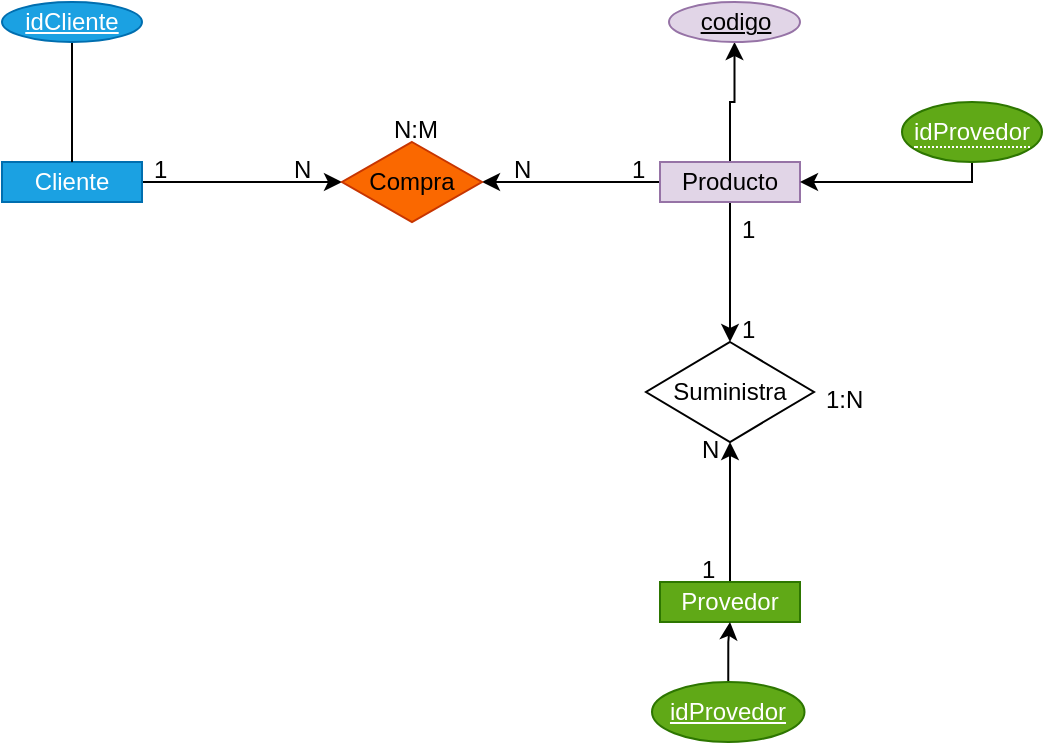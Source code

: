 <mxfile version="22.1.5" type="github">
  <diagram name="Página-1" id="S0HzrSP43NCxXnKHcygr">
    <mxGraphModel dx="880" dy="478" grid="1" gridSize="10" guides="1" tooltips="1" connect="1" arrows="1" fold="1" page="1" pageScale="1" pageWidth="827" pageHeight="1169" math="0" shadow="0">
      <root>
        <mxCell id="0" />
        <mxCell id="1" parent="0" />
        <mxCell id="ZC1FeHEdA0jaDkI6yqFQ-9" value="" style="edgeStyle=orthogonalEdgeStyle;rounded=0;orthogonalLoop=1;jettySize=auto;html=1;" edge="1" parent="1" source="ZC1FeHEdA0jaDkI6yqFQ-1" target="ZC1FeHEdA0jaDkI6yqFQ-3">
          <mxGeometry relative="1" as="geometry" />
        </mxCell>
        <mxCell id="ZC1FeHEdA0jaDkI6yqFQ-1" value="Cliente" style="whiteSpace=wrap;html=1;align=center;fillColor=#1ba1e2;fontColor=#ffffff;strokeColor=#006EAF;" vertex="1" parent="1">
          <mxGeometry x="50" y="180" width="70" height="20" as="geometry" />
        </mxCell>
        <mxCell id="ZC1FeHEdA0jaDkI6yqFQ-10" value="" style="edgeStyle=orthogonalEdgeStyle;rounded=0;orthogonalLoop=1;jettySize=auto;html=1;" edge="1" parent="1" source="ZC1FeHEdA0jaDkI6yqFQ-2" target="ZC1FeHEdA0jaDkI6yqFQ-3">
          <mxGeometry relative="1" as="geometry" />
        </mxCell>
        <mxCell id="ZC1FeHEdA0jaDkI6yqFQ-19" value="" style="edgeStyle=orthogonalEdgeStyle;rounded=0;orthogonalLoop=1;jettySize=auto;html=1;" edge="1" parent="1" source="ZC1FeHEdA0jaDkI6yqFQ-2" target="ZC1FeHEdA0jaDkI6yqFQ-17">
          <mxGeometry relative="1" as="geometry" />
        </mxCell>
        <mxCell id="ZC1FeHEdA0jaDkI6yqFQ-25" value="" style="edgeStyle=orthogonalEdgeStyle;rounded=0;orthogonalLoop=1;jettySize=auto;html=1;" edge="1" parent="1" source="ZC1FeHEdA0jaDkI6yqFQ-2" target="ZC1FeHEdA0jaDkI6yqFQ-20">
          <mxGeometry relative="1" as="geometry" />
        </mxCell>
        <mxCell id="ZC1FeHEdA0jaDkI6yqFQ-2" value="Producto" style="whiteSpace=wrap;html=1;align=center;fillColor=#e1d5e7;strokeColor=#9673a6;" vertex="1" parent="1">
          <mxGeometry x="379" y="180" width="70" height="20" as="geometry" />
        </mxCell>
        <mxCell id="ZC1FeHEdA0jaDkI6yqFQ-3" value="Compra" style="shape=rhombus;perimeter=rhombusPerimeter;whiteSpace=wrap;html=1;align=center;fillColor=#fa6800;fontColor=#000000;strokeColor=#C73500;" vertex="1" parent="1">
          <mxGeometry x="220" y="170" width="70" height="40" as="geometry" />
        </mxCell>
        <mxCell id="ZC1FeHEdA0jaDkI6yqFQ-8" value="" style="edgeStyle=orthogonalEdgeStyle;rounded=0;orthogonalLoop=1;jettySize=auto;html=1;endArrow=none;endFill=0;" edge="1" parent="1" source="ZC1FeHEdA0jaDkI6yqFQ-4" target="ZC1FeHEdA0jaDkI6yqFQ-1">
          <mxGeometry relative="1" as="geometry" />
        </mxCell>
        <mxCell id="ZC1FeHEdA0jaDkI6yqFQ-4" value="idCliente" style="ellipse;whiteSpace=wrap;html=1;align=center;fontStyle=4;fillColor=#1ba1e2;fontColor=#ffffff;strokeColor=#006EAF;" vertex="1" parent="1">
          <mxGeometry x="50" y="100" width="70" height="20" as="geometry" />
        </mxCell>
        <mxCell id="ZC1FeHEdA0jaDkI6yqFQ-11" value="1" style="text;strokeColor=none;fillColor=none;spacingLeft=4;spacingRight=4;overflow=hidden;rotatable=0;points=[[0,0.5],[1,0.5]];portConstraint=eastwest;fontSize=12;whiteSpace=wrap;html=1;" vertex="1" parent="1">
          <mxGeometry x="120" y="170" width="20" height="30" as="geometry" />
        </mxCell>
        <mxCell id="ZC1FeHEdA0jaDkI6yqFQ-12" value="1" style="text;strokeColor=none;fillColor=none;spacingLeft=4;spacingRight=4;overflow=hidden;rotatable=0;points=[[0,0.5],[1,0.5]];portConstraint=eastwest;fontSize=12;whiteSpace=wrap;html=1;" vertex="1" parent="1">
          <mxGeometry x="359" y="170" width="20" height="30" as="geometry" />
        </mxCell>
        <mxCell id="ZC1FeHEdA0jaDkI6yqFQ-14" value="N" style="text;strokeColor=none;fillColor=none;spacingLeft=4;spacingRight=4;overflow=hidden;rotatable=0;points=[[0,0.5],[1,0.5]];portConstraint=eastwest;fontSize=12;whiteSpace=wrap;html=1;" vertex="1" parent="1">
          <mxGeometry x="300" y="170" width="20" height="30" as="geometry" />
        </mxCell>
        <mxCell id="ZC1FeHEdA0jaDkI6yqFQ-15" value="N" style="text;strokeColor=none;fillColor=none;spacingLeft=4;spacingRight=4;overflow=hidden;rotatable=0;points=[[0,0.5],[1,0.5]];portConstraint=eastwest;fontSize=12;whiteSpace=wrap;html=1;" vertex="1" parent="1">
          <mxGeometry x="190" y="170" width="20" height="30" as="geometry" />
        </mxCell>
        <mxCell id="ZC1FeHEdA0jaDkI6yqFQ-16" value="N:M" style="text;strokeColor=none;fillColor=none;spacingLeft=4;spacingRight=4;overflow=hidden;rotatable=0;points=[[0,0.5],[1,0.5]];portConstraint=eastwest;fontSize=12;whiteSpace=wrap;html=1;" vertex="1" parent="1">
          <mxGeometry x="240" y="150" width="35" height="30" as="geometry" />
        </mxCell>
        <mxCell id="ZC1FeHEdA0jaDkI6yqFQ-17" value="codigo" style="ellipse;whiteSpace=wrap;html=1;align=center;fontStyle=4;fillColor=#e1d5e7;strokeColor=#9673a6;" vertex="1" parent="1">
          <mxGeometry x="383.5" y="100" width="65.5" height="20" as="geometry" />
        </mxCell>
        <mxCell id="ZC1FeHEdA0jaDkI6yqFQ-20" value="Suministra" style="shape=rhombus;perimeter=rhombusPerimeter;whiteSpace=wrap;html=1;align=center;" vertex="1" parent="1">
          <mxGeometry x="372" y="270" width="84" height="50" as="geometry" />
        </mxCell>
        <mxCell id="ZC1FeHEdA0jaDkI6yqFQ-24" value="" style="edgeStyle=orthogonalEdgeStyle;rounded=0;orthogonalLoop=1;jettySize=auto;html=1;" edge="1" parent="1" source="ZC1FeHEdA0jaDkI6yqFQ-21" target="ZC1FeHEdA0jaDkI6yqFQ-20">
          <mxGeometry relative="1" as="geometry" />
        </mxCell>
        <mxCell id="ZC1FeHEdA0jaDkI6yqFQ-21" value="Provedor" style="whiteSpace=wrap;html=1;align=center;fillColor=#60a917;strokeColor=#2D7600;fontColor=#ffffff;" vertex="1" parent="1">
          <mxGeometry x="379" y="390" width="70" height="20" as="geometry" />
        </mxCell>
        <mxCell id="ZC1FeHEdA0jaDkI6yqFQ-23" value="" style="edgeStyle=orthogonalEdgeStyle;rounded=0;orthogonalLoop=1;jettySize=auto;html=1;" edge="1" parent="1" source="ZC1FeHEdA0jaDkI6yqFQ-22" target="ZC1FeHEdA0jaDkI6yqFQ-21">
          <mxGeometry relative="1" as="geometry" />
        </mxCell>
        <mxCell id="ZC1FeHEdA0jaDkI6yqFQ-22" value="idProvedor" style="ellipse;whiteSpace=wrap;html=1;align=center;fontStyle=4;fillColor=#60a917;fontColor=#ffffff;strokeColor=#2D7600;" vertex="1" parent="1">
          <mxGeometry x="375" y="440" width="76.25" height="30" as="geometry" />
        </mxCell>
        <mxCell id="ZC1FeHEdA0jaDkI6yqFQ-26" value="1" style="text;strokeColor=none;fillColor=none;spacingLeft=4;spacingRight=4;overflow=hidden;rotatable=0;points=[[0,0.5],[1,0.5]];portConstraint=eastwest;fontSize=12;whiteSpace=wrap;html=1;" vertex="1" parent="1">
          <mxGeometry x="414" y="200" width="20" height="30" as="geometry" />
        </mxCell>
        <mxCell id="ZC1FeHEdA0jaDkI6yqFQ-27" value="1" style="text;strokeColor=none;fillColor=none;spacingLeft=4;spacingRight=4;overflow=hidden;rotatable=0;points=[[0,0.5],[1,0.5]];portConstraint=eastwest;fontSize=12;whiteSpace=wrap;html=1;" vertex="1" parent="1">
          <mxGeometry x="414" y="250" width="20" height="30" as="geometry" />
        </mxCell>
        <mxCell id="ZC1FeHEdA0jaDkI6yqFQ-28" value="N" style="text;strokeColor=none;fillColor=none;spacingLeft=4;spacingRight=4;overflow=hidden;rotatable=0;points=[[0,0.5],[1,0.5]];portConstraint=eastwest;fontSize=12;whiteSpace=wrap;html=1;" vertex="1" parent="1">
          <mxGeometry x="394" y="310" width="20" height="30" as="geometry" />
        </mxCell>
        <mxCell id="ZC1FeHEdA0jaDkI6yqFQ-29" value="1" style="text;strokeColor=none;fillColor=none;spacingLeft=4;spacingRight=4;overflow=hidden;rotatable=0;points=[[0,0.5],[1,0.5]];portConstraint=eastwest;fontSize=12;whiteSpace=wrap;html=1;" vertex="1" parent="1">
          <mxGeometry x="394" y="370" width="20" height="30" as="geometry" />
        </mxCell>
        <mxCell id="ZC1FeHEdA0jaDkI6yqFQ-30" value="1:N" style="text;strokeColor=none;fillColor=none;spacingLeft=4;spacingRight=4;overflow=hidden;rotatable=0;points=[[0,0.5],[1,0.5]];portConstraint=eastwest;fontSize=12;whiteSpace=wrap;html=1;" vertex="1" parent="1">
          <mxGeometry x="456" y="285" width="34" height="20" as="geometry" />
        </mxCell>
        <mxCell id="ZC1FeHEdA0jaDkI6yqFQ-34" value="" style="edgeStyle=orthogonalEdgeStyle;rounded=0;orthogonalLoop=1;jettySize=auto;html=1;entryX=1;entryY=0.5;entryDx=0;entryDy=0;" edge="1" parent="1" source="ZC1FeHEdA0jaDkI6yqFQ-31" target="ZC1FeHEdA0jaDkI6yqFQ-2">
          <mxGeometry relative="1" as="geometry">
            <Array as="points">
              <mxPoint x="535" y="190" />
            </Array>
          </mxGeometry>
        </mxCell>
        <mxCell id="ZC1FeHEdA0jaDkI6yqFQ-31" value="&lt;span style=&quot;border-bottom: 1px dotted&quot;&gt;idProvedor&lt;/span&gt;" style="ellipse;whiteSpace=wrap;html=1;align=center;fillColor=#60a917;fontColor=#ffffff;strokeColor=#2D7600;" vertex="1" parent="1">
          <mxGeometry x="500" y="150" width="70" height="30" as="geometry" />
        </mxCell>
      </root>
    </mxGraphModel>
  </diagram>
</mxfile>
